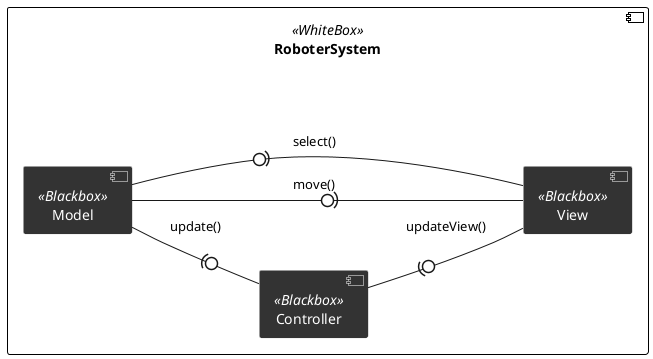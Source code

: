 @startuml
' ------------------------------------------------------------
' RoboterSystem – MVC        (White-Box + Black-Box Komponenten)
' ------------------------------------------------------------

' Modernes UML-2-Style-Layout
skinparam componentStyle uml2
skinparam component {
  BackgroundColor #333333  
  BorderColor White
  FontColor White
}

' Weißer Container für das Gesamtsystem
skinparam component<<WhiteBox>> {
  BackgroundColor White
  BorderColor Black
  FontColor Black
}

left to right direction

' ------------------------------------------------------------
' White-Box Container „RoboterSystem“
component "RoboterSystem" as RS <<WhiteBox>> {

    ' MVC-Komponenten (Black-Box-Stil)
    component "Model"      as M <<Blackbox>>
    component "Controller" as C <<Blackbox>>
    component "View"       as V <<Blackbox>>

    ' Methodenaufrufe (intern)
    M -(0- C : update()
    C -(0- V : updateView()
    V -(0- M : move()
    V -(0- M : select()
}

@enduml